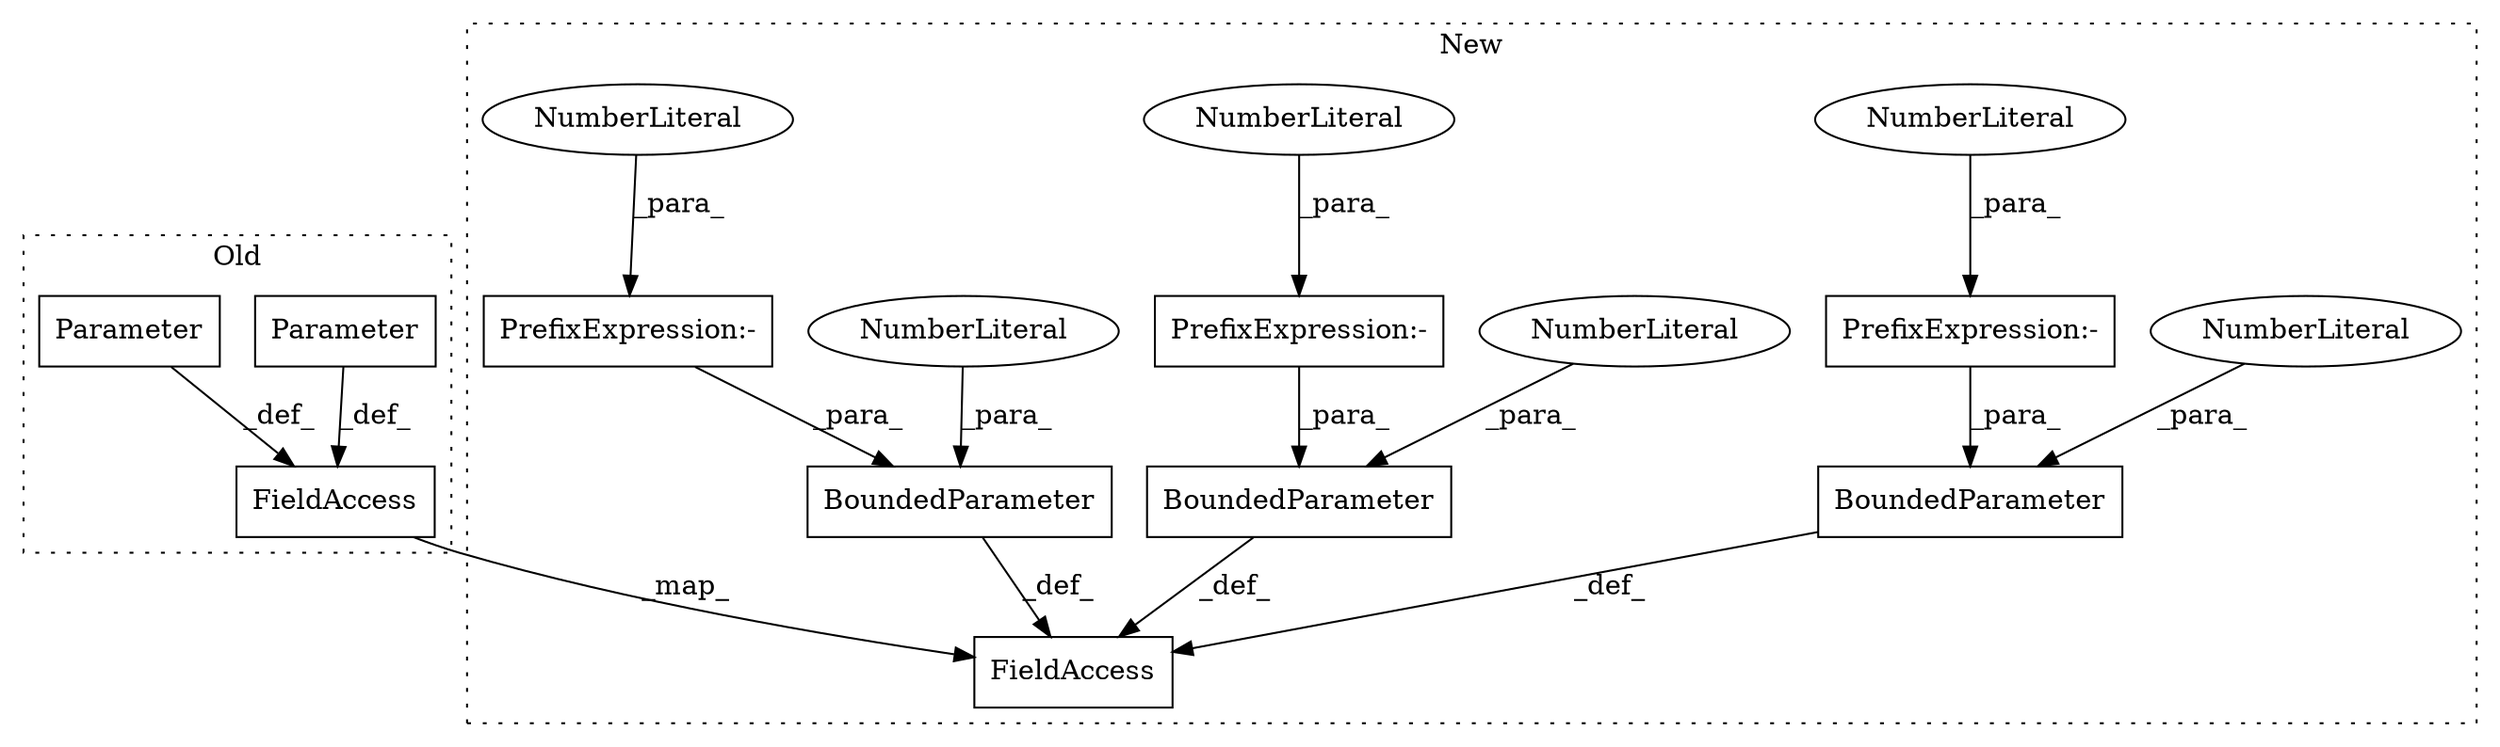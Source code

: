 digraph G {
subgraph cluster0 {
1 [label="Parameter" a="32" s="945,982" l="10,1" shape="box"];
7 [label="FieldAccess" a="22" s="915" l="11" shape="box"];
10 [label="Parameter" a="32" s="984,1008" l="10,1" shape="box"];
label = "Old";
style="dotted";
}
subgraph cluster1 {
2 [label="BoundedParameter" a="32" s="1118,1156" l="17,1" shape="box"];
3 [label="NumberLiteral" a="34" s="1154" l="2" shape="ellipse"];
4 [label="PrefixExpression:-" a="38" s="1150" l="1" shape="box"];
5 [label="NumberLiteral" a="34" s="1151" l="2" shape="ellipse"];
6 [label="FieldAccess" a="22" s="995" l="11" shape="box"];
8 [label="BoundedParameter" a="32" s="1078,1116" l="17,1" shape="box"];
9 [label="NumberLiteral" a="34" s="1114" l="2" shape="ellipse"];
11 [label="PrefixExpression:-" a="38" s="1110" l="1" shape="box"];
12 [label="NumberLiteral" a="34" s="1111" l="2" shape="ellipse"];
13 [label="BoundedParameter" a="32" s="1025,1076" l="17,1" shape="box"];
14 [label="NumberLiteral" a="34" s="1074" l="2" shape="ellipse"];
15 [label="PrefixExpression:-" a="38" s="1070" l="1" shape="box"];
16 [label="NumberLiteral" a="34" s="1071" l="2" shape="ellipse"];
label = "New";
style="dotted";
}
1 -> 7 [label="_def_"];
2 -> 6 [label="_def_"];
3 -> 2 [label="_para_"];
4 -> 2 [label="_para_"];
5 -> 4 [label="_para_"];
7 -> 6 [label="_map_"];
8 -> 6 [label="_def_"];
9 -> 8 [label="_para_"];
10 -> 7 [label="_def_"];
11 -> 8 [label="_para_"];
12 -> 11 [label="_para_"];
13 -> 6 [label="_def_"];
14 -> 13 [label="_para_"];
15 -> 13 [label="_para_"];
16 -> 15 [label="_para_"];
}